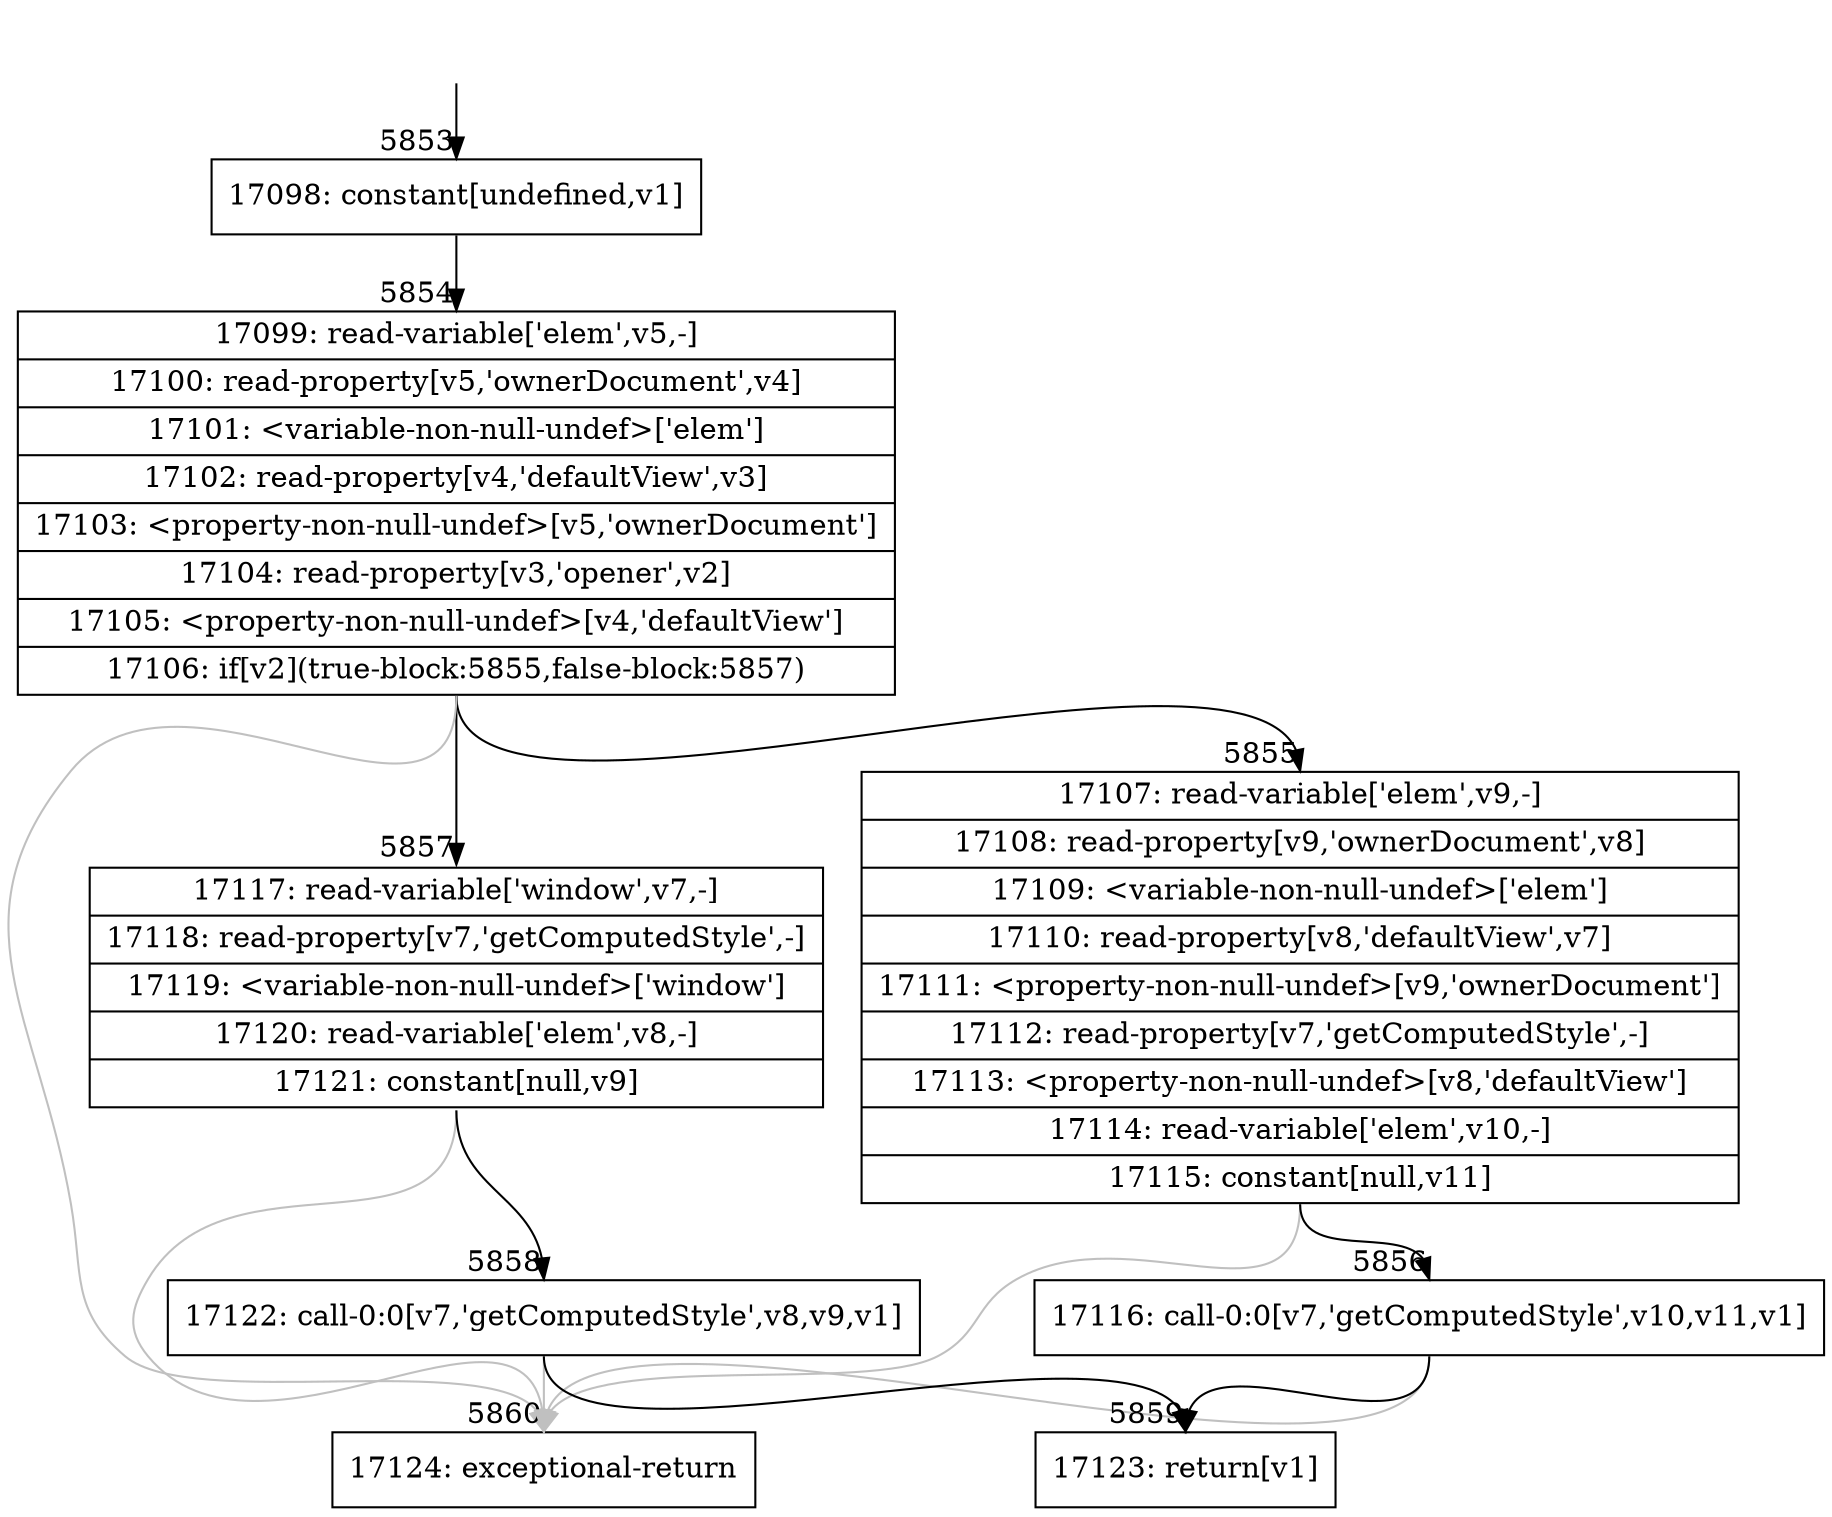 digraph {
rankdir="TD"
BB_entry363[shape=none,label=""];
BB_entry363 -> BB5853 [tailport=s, headport=n, headlabel="    5853"]
BB5853 [shape=record label="{17098: constant[undefined,v1]}" ] 
BB5853 -> BB5854 [tailport=s, headport=n, headlabel="      5854"]
BB5854 [shape=record label="{17099: read-variable['elem',v5,-]|17100: read-property[v5,'ownerDocument',v4]|17101: \<variable-non-null-undef\>['elem']|17102: read-property[v4,'defaultView',v3]|17103: \<property-non-null-undef\>[v5,'ownerDocument']|17104: read-property[v3,'opener',v2]|17105: \<property-non-null-undef\>[v4,'defaultView']|17106: if[v2](true-block:5855,false-block:5857)}" ] 
BB5854 -> BB5855 [tailport=s, headport=n, headlabel="      5855"]
BB5854 -> BB5857 [tailport=s, headport=n, headlabel="      5857"]
BB5854 -> BB5860 [tailport=s, headport=n, color=gray, headlabel="      5860"]
BB5855 [shape=record label="{17107: read-variable['elem',v9,-]|17108: read-property[v9,'ownerDocument',v8]|17109: \<variable-non-null-undef\>['elem']|17110: read-property[v8,'defaultView',v7]|17111: \<property-non-null-undef\>[v9,'ownerDocument']|17112: read-property[v7,'getComputedStyle',-]|17113: \<property-non-null-undef\>[v8,'defaultView']|17114: read-variable['elem',v10,-]|17115: constant[null,v11]}" ] 
BB5855 -> BB5856 [tailport=s, headport=n, headlabel="      5856"]
BB5855 -> BB5860 [tailport=s, headport=n, color=gray]
BB5856 [shape=record label="{17116: call-0:0[v7,'getComputedStyle',v10,v11,v1]}" ] 
BB5856 -> BB5859 [tailport=s, headport=n, headlabel="      5859"]
BB5856 -> BB5860 [tailport=s, headport=n, color=gray]
BB5857 [shape=record label="{17117: read-variable['window',v7,-]|17118: read-property[v7,'getComputedStyle',-]|17119: \<variable-non-null-undef\>['window']|17120: read-variable['elem',v8,-]|17121: constant[null,v9]}" ] 
BB5857 -> BB5858 [tailport=s, headport=n, headlabel="      5858"]
BB5857 -> BB5860 [tailport=s, headport=n, color=gray]
BB5858 [shape=record label="{17122: call-0:0[v7,'getComputedStyle',v8,v9,v1]}" ] 
BB5858 -> BB5859 [tailport=s, headport=n]
BB5858 -> BB5860 [tailport=s, headport=n, color=gray]
BB5859 [shape=record label="{17123: return[v1]}" ] 
BB5860 [shape=record label="{17124: exceptional-return}" ] 
}
